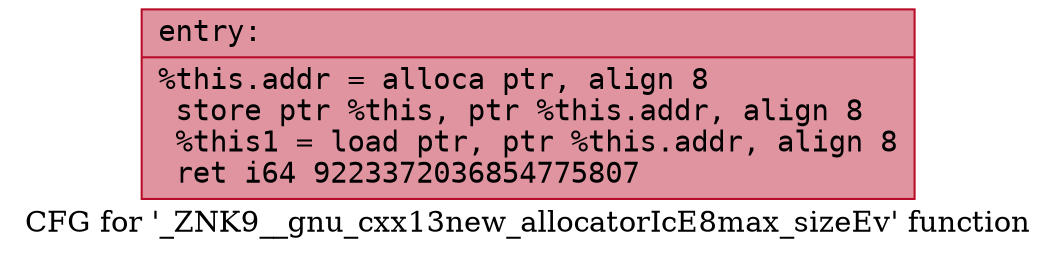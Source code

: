 digraph "CFG for '_ZNK9__gnu_cxx13new_allocatorIcE8max_sizeEv' function" {
	label="CFG for '_ZNK9__gnu_cxx13new_allocatorIcE8max_sizeEv' function";

	Node0x556bfebb1250 [shape=record,color="#b70d28ff", style=filled, fillcolor="#b70d2870" fontname="Courier",label="{entry:\l|  %this.addr = alloca ptr, align 8\l  store ptr %this, ptr %this.addr, align 8\l  %this1 = load ptr, ptr %this.addr, align 8\l  ret i64 9223372036854775807\l}"];
}

